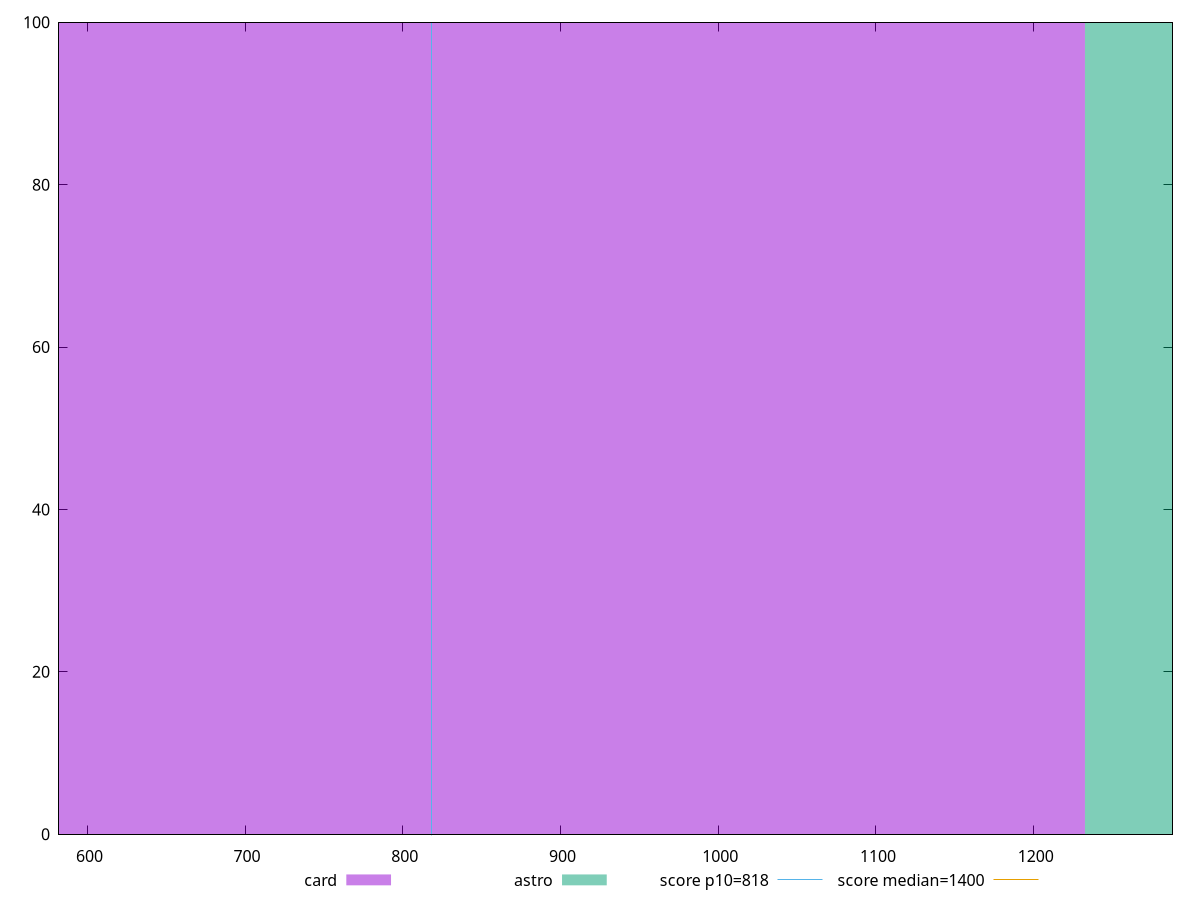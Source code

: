 reset

$card <<EOF
821.6669331643848 100
EOF

$astro <<EOF
1643.3338663287695 100
EOF

set key outside below
set boxwidth 821.6669331643848
set xrange [582:1288]
set yrange [0:100]
set trange [0:100]
set style fill transparent solid 0.5 noborder

set parametric
set terminal svg size 640, 500 enhanced background rgb 'white'
set output "reports/report_00031_2021-02-24T23-18-18.084Z/dom-size/comparison/histogram/2_vs_3.svg"

plot $card title "card" with boxes, \
     $astro title "astro" with boxes, \
     818,t title "score p10=818", \
     1400,t title "score median=1400"

reset
